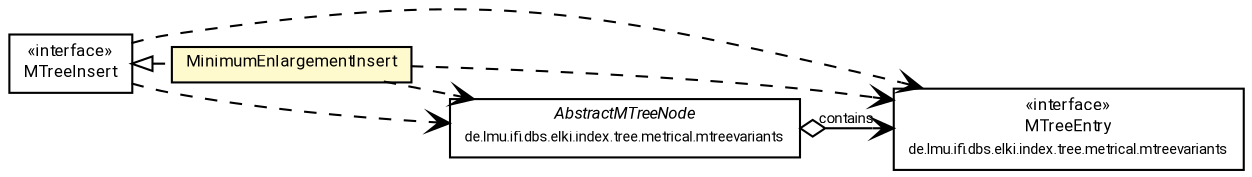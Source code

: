 #!/usr/local/bin/dot
#
# Class diagram 
# Generated by UMLGraph version R5_7_2-60-g0e99a6 (http://www.spinellis.gr/umlgraph/)
#

digraph G {
	graph [fontnames="svg"]
	edge [fontname="Roboto",fontsize=7,labelfontname="Roboto",labelfontsize=7,color="black"];
	node [fontname="Roboto",fontcolor="black",fontsize=8,shape=plaintext,margin=0,width=0,height=0];
	nodesep=0.15;
	ranksep=0.25;
	rankdir=LR;
	// de.lmu.ifi.dbs.elki.index.tree.metrical.mtreevariants.MTreeEntry
	c6978178 [label=<<table title="de.lmu.ifi.dbs.elki.index.tree.metrical.mtreevariants.MTreeEntry" border="0" cellborder="1" cellspacing="0" cellpadding="2" href="../../MTreeEntry.html" target="_parent">
		<tr><td><table border="0" cellspacing="0" cellpadding="1">
		<tr><td align="center" balign="center"> &#171;interface&#187; </td></tr>
		<tr><td align="center" balign="center"> <font face="Roboto">MTreeEntry</font> </td></tr>
		<tr><td align="center" balign="center"> <font face="Roboto" point-size="7.0">de.lmu.ifi.dbs.elki.index.tree.metrical.mtreevariants</font> </td></tr>
		</table></td></tr>
		</table>>, URL="../../MTreeEntry.html"];
	// de.lmu.ifi.dbs.elki.index.tree.metrical.mtreevariants.strategies.insert.MTreeInsert<E extends de.lmu.ifi.dbs.elki.index.tree.metrical.mtreevariants.MTreeEntry, N extends de.lmu.ifi.dbs.elki.index.tree.metrical.mtreevariants.AbstractMTreeNode<?, N, E>>
	c6978235 [label=<<table title="de.lmu.ifi.dbs.elki.index.tree.metrical.mtreevariants.strategies.insert.MTreeInsert" border="0" cellborder="1" cellspacing="0" cellpadding="2" href="MTreeInsert.html" target="_parent">
		<tr><td><table border="0" cellspacing="0" cellpadding="1">
		<tr><td align="center" balign="center"> &#171;interface&#187; </td></tr>
		<tr><td align="center" balign="center"> <font face="Roboto">MTreeInsert</font> </td></tr>
		</table></td></tr>
		</table>>, URL="MTreeInsert.html"];
	// de.lmu.ifi.dbs.elki.index.tree.metrical.mtreevariants.strategies.insert.MinimumEnlargementInsert<N extends de.lmu.ifi.dbs.elki.index.tree.metrical.mtreevariants.AbstractMTreeNode<?, N, E>, E extends de.lmu.ifi.dbs.elki.index.tree.metrical.mtreevariants.MTreeEntry>
	c6978236 [label=<<table title="de.lmu.ifi.dbs.elki.index.tree.metrical.mtreevariants.strategies.insert.MinimumEnlargementInsert" border="0" cellborder="1" cellspacing="0" cellpadding="2" bgcolor="lemonChiffon" href="MinimumEnlargementInsert.html" target="_parent">
		<tr><td><table border="0" cellspacing="0" cellpadding="1">
		<tr><td align="center" balign="center"> <font face="Roboto">MinimumEnlargementInsert</font> </td></tr>
		</table></td></tr>
		</table>>, URL="MinimumEnlargementInsert.html"];
	// de.lmu.ifi.dbs.elki.index.tree.metrical.mtreevariants.AbstractMTreeNode<O, N extends de.lmu.ifi.dbs.elki.index.tree.metrical.mtreevariants.AbstractMTreeNode<O, N, E>, E extends de.lmu.ifi.dbs.elki.index.tree.metrical.mtreevariants.MTreeEntry>
	c6978257 [label=<<table title="de.lmu.ifi.dbs.elki.index.tree.metrical.mtreevariants.AbstractMTreeNode" border="0" cellborder="1" cellspacing="0" cellpadding="2" href="../../AbstractMTreeNode.html" target="_parent">
		<tr><td><table border="0" cellspacing="0" cellpadding="1">
		<tr><td align="center" balign="center"> <font face="Roboto"><i>AbstractMTreeNode</i></font> </td></tr>
		<tr><td align="center" balign="center"> <font face="Roboto" point-size="7.0">de.lmu.ifi.dbs.elki.index.tree.metrical.mtreevariants</font> </td></tr>
		</table></td></tr>
		</table>>, URL="../../AbstractMTreeNode.html"];
	// de.lmu.ifi.dbs.elki.index.tree.metrical.mtreevariants.strategies.insert.MinimumEnlargementInsert<N extends de.lmu.ifi.dbs.elki.index.tree.metrical.mtreevariants.AbstractMTreeNode<?, N, E>, E extends de.lmu.ifi.dbs.elki.index.tree.metrical.mtreevariants.MTreeEntry> implements de.lmu.ifi.dbs.elki.index.tree.metrical.mtreevariants.strategies.insert.MTreeInsert<E extends de.lmu.ifi.dbs.elki.index.tree.metrical.mtreevariants.MTreeEntry, N extends de.lmu.ifi.dbs.elki.index.tree.metrical.mtreevariants.AbstractMTreeNode<?, N, E>>
	c6978235 -> c6978236 [arrowtail=empty,style=dashed,dir=back,weight=9];
	// de.lmu.ifi.dbs.elki.index.tree.metrical.mtreevariants.AbstractMTreeNode<O, N extends de.lmu.ifi.dbs.elki.index.tree.metrical.mtreevariants.AbstractMTreeNode<O, N, E>, E extends de.lmu.ifi.dbs.elki.index.tree.metrical.mtreevariants.MTreeEntry> navhas de.lmu.ifi.dbs.elki.index.tree.metrical.mtreevariants.MTreeEntry
	c6978257 -> c6978178 [arrowhead=open,arrowtail=ediamond,dir=both,weight=3,label="contains"];
	// de.lmu.ifi.dbs.elki.index.tree.metrical.mtreevariants.strategies.insert.MTreeInsert<E extends de.lmu.ifi.dbs.elki.index.tree.metrical.mtreevariants.MTreeEntry, N extends de.lmu.ifi.dbs.elki.index.tree.metrical.mtreevariants.AbstractMTreeNode<?, N, E>> depend de.lmu.ifi.dbs.elki.index.tree.metrical.mtreevariants.AbstractMTreeNode<O, N extends de.lmu.ifi.dbs.elki.index.tree.metrical.mtreevariants.AbstractMTreeNode<O, N, E>, E extends de.lmu.ifi.dbs.elki.index.tree.metrical.mtreevariants.MTreeEntry>
	c6978235 -> c6978257 [arrowhead=open,style=dashed,weight=0];
	// de.lmu.ifi.dbs.elki.index.tree.metrical.mtreevariants.strategies.insert.MTreeInsert<E extends de.lmu.ifi.dbs.elki.index.tree.metrical.mtreevariants.MTreeEntry, N extends de.lmu.ifi.dbs.elki.index.tree.metrical.mtreevariants.AbstractMTreeNode<?, N, E>> depend de.lmu.ifi.dbs.elki.index.tree.metrical.mtreevariants.MTreeEntry
	c6978235 -> c6978178 [arrowhead=open,style=dashed,weight=0];
	// de.lmu.ifi.dbs.elki.index.tree.metrical.mtreevariants.strategies.insert.MinimumEnlargementInsert<N extends de.lmu.ifi.dbs.elki.index.tree.metrical.mtreevariants.AbstractMTreeNode<?, N, E>, E extends de.lmu.ifi.dbs.elki.index.tree.metrical.mtreevariants.MTreeEntry> depend de.lmu.ifi.dbs.elki.index.tree.metrical.mtreevariants.AbstractMTreeNode<O, N extends de.lmu.ifi.dbs.elki.index.tree.metrical.mtreevariants.AbstractMTreeNode<O, N, E>, E extends de.lmu.ifi.dbs.elki.index.tree.metrical.mtreevariants.MTreeEntry>
	c6978236 -> c6978257 [arrowhead=open,style=dashed,weight=0];
	// de.lmu.ifi.dbs.elki.index.tree.metrical.mtreevariants.strategies.insert.MinimumEnlargementInsert<N extends de.lmu.ifi.dbs.elki.index.tree.metrical.mtreevariants.AbstractMTreeNode<?, N, E>, E extends de.lmu.ifi.dbs.elki.index.tree.metrical.mtreevariants.MTreeEntry> depend de.lmu.ifi.dbs.elki.index.tree.metrical.mtreevariants.MTreeEntry
	c6978236 -> c6978178 [arrowhead=open,style=dashed,weight=0];
}

